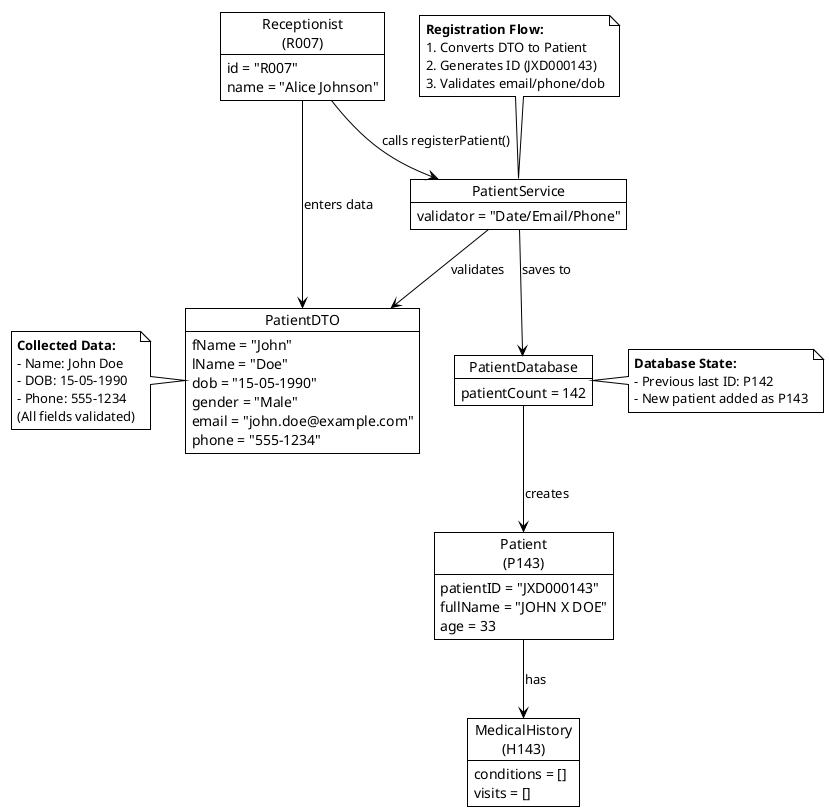 @startuml Register Patient
!theme plain

' === Objects ===
object "Receptionist\n(R007)" as receptionist {
  id = "R007"
  name = "Alice Johnson"
}

object "PatientDTO" as dto {
  fName = "John"
  lName = "Doe"
  dob = "15-05-1990"
  gender = "Male"
  email = "john.doe@example.com"
  phone = "555-1234"
}

object "PatientService" as patientService {
  validator = "Date/Email/Phone"
}

object "PatientDatabase" as db {
  patientCount = 142
}

object "Patient\n(P143)" as patient {
  patientID = "JXD000143"
  fullName = "JOHN X DOE"
  age = 33
}

object "MedicalHistory\n(H143)" as medHistory {
  conditions = []
  visits = []
}

' === Relationships ===
receptionist --> dto : "enters data"
receptionist --> patientService : "calls registerPatient()"
patientService --> dto : "validates"
patientService --> db : "saves to"
db --> patient : "creates"
patient --> medHistory : "has"

' === Flow Notes ===
note top of patientService
  **Registration Flow:**
  1. Converts DTO to Patient
  2. Generates ID (JXD000143)
  3. Validates email/phone/dob
end note

note right of db
  **Database State:**
  - Previous last ID: P142
  - New patient added as P143
end note

note left of dto
  **Collected Data:**
  - Name: John Doe
  - DOB: 15-05-1990
  - Phone: 555-1234
  (All fields validated)
end note
@enduml